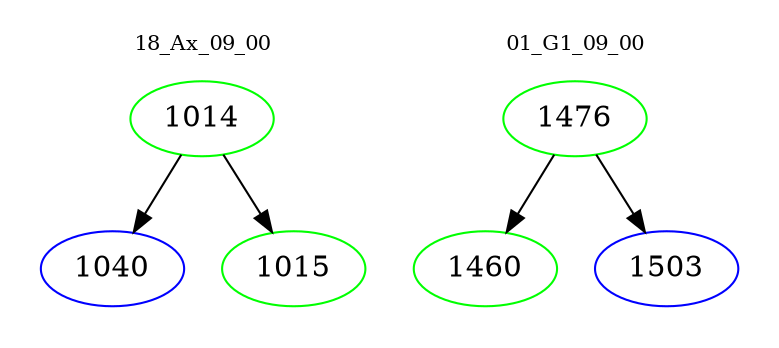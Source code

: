 digraph{
subgraph cluster_0 {
color = white
label = "18_Ax_09_00";
fontsize=10;
T0_1014 [label="1014", color="green"]
T0_1014 -> T0_1040 [color="black"]
T0_1040 [label="1040", color="blue"]
T0_1014 -> T0_1015 [color="black"]
T0_1015 [label="1015", color="green"]
}
subgraph cluster_1 {
color = white
label = "01_G1_09_00";
fontsize=10;
T1_1476 [label="1476", color="green"]
T1_1476 -> T1_1460 [color="black"]
T1_1460 [label="1460", color="green"]
T1_1476 -> T1_1503 [color="black"]
T1_1503 [label="1503", color="blue"]
}
}
